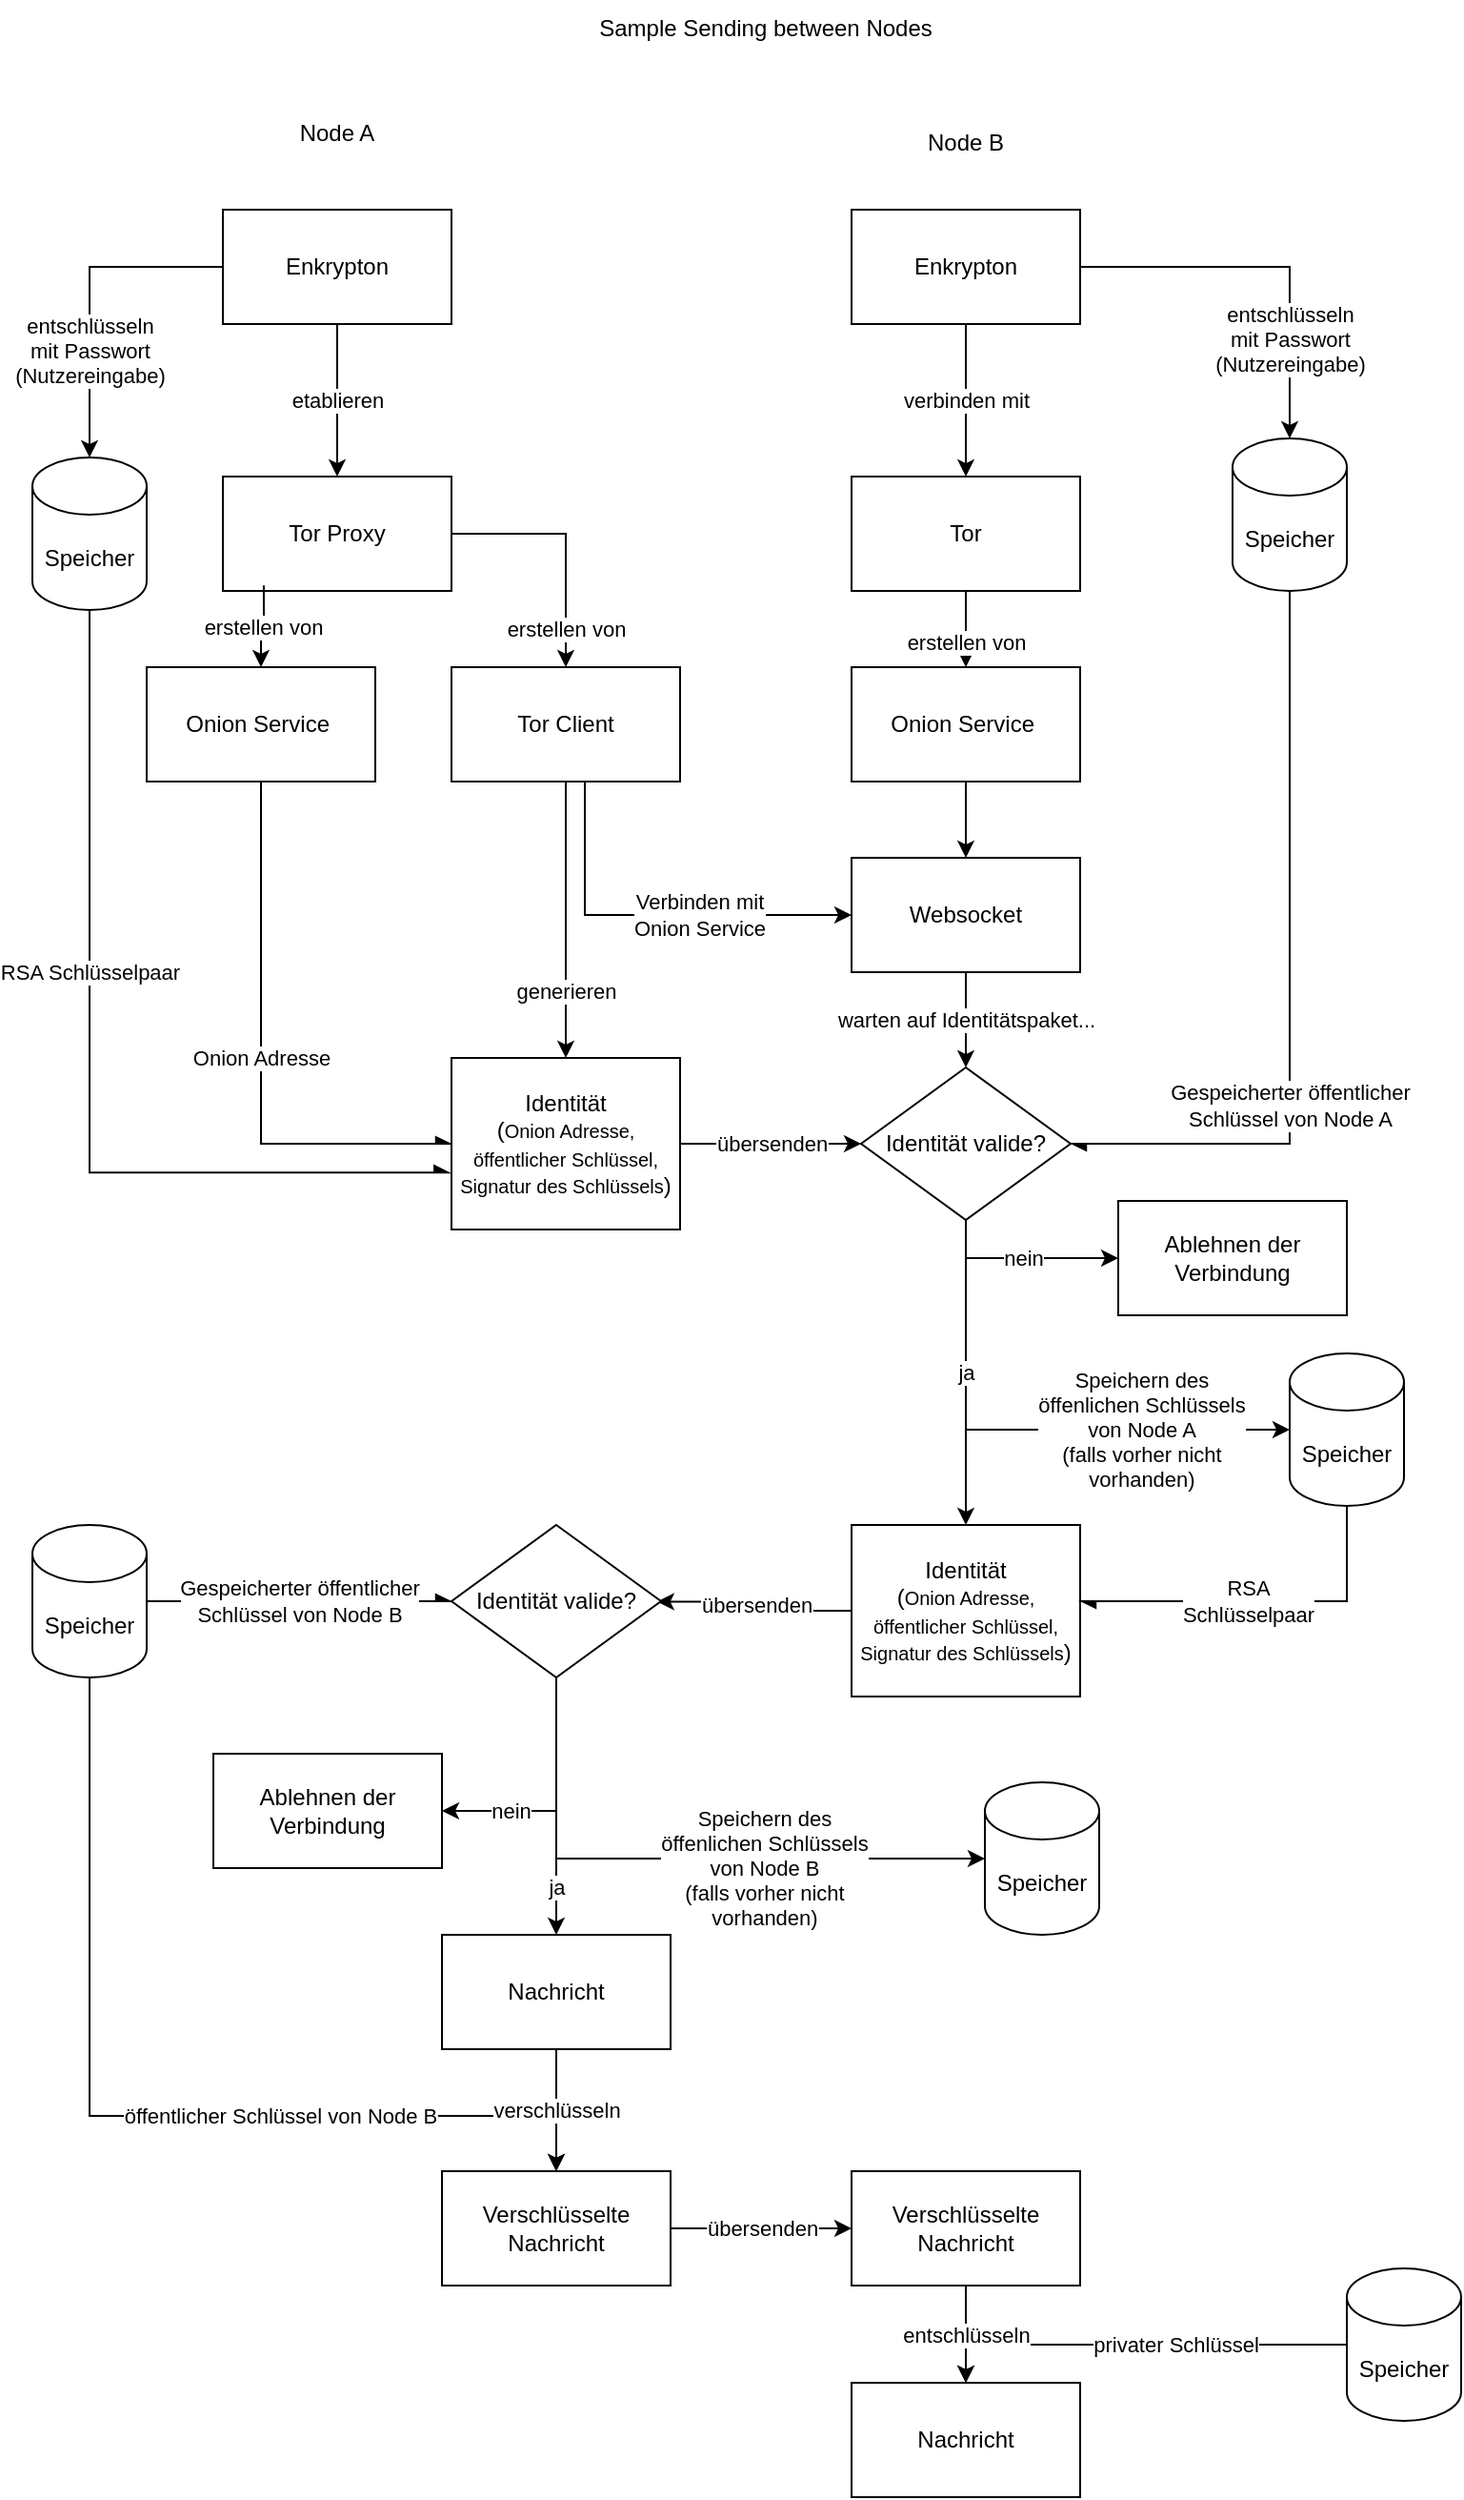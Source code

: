 <mxfile>
    <diagram name="Establishment / Send" id="-uK3i2hrdKPyG9wBFtll">
        <mxGraphModel dx="940" dy="649" grid="1" gridSize="10" guides="1" tooltips="1" connect="1" arrows="1" fold="1" page="1" pageScale="1" pageWidth="827" pageHeight="1169" math="0" shadow="0">
            <root>
                <mxCell id="0"/>
                <mxCell id="1" parent="0"/>
                <mxCell id="AR4ahCCjblPPomlc9IDJ-108" value="privater Schlüssel" style="edgeStyle=orthogonalEdgeStyle;rounded=0;orthogonalLoop=1;jettySize=auto;html=1;entryX=0.5;entryY=0;entryDx=0;entryDy=0;" parent="1" source="AR4ahCCjblPPomlc9IDJ-101" target="AR4ahCCjblPPomlc9IDJ-104" edge="1">
                    <mxGeometry x="-0.182" relative="1" as="geometry">
                        <Array as="points">
                            <mxPoint x="510" y="1260"/>
                        </Array>
                        <mxPoint as="offset"/>
                    </mxGeometry>
                </mxCell>
                <mxCell id="AR4ahCCjblPPomlc9IDJ-97" value="öffentlicher Schlüssel von Node B" style="edgeStyle=orthogonalEdgeStyle;rounded=0;orthogonalLoop=1;jettySize=auto;html=1;" parent="1" source="AR4ahCCjblPPomlc9IDJ-79" target="AR4ahCCjblPPomlc9IDJ-94" edge="1">
                    <mxGeometry x="0.309" relative="1" as="geometry">
                        <Array as="points">
                            <mxPoint x="50" y="1140"/>
                            <mxPoint x="295" y="1140"/>
                        </Array>
                        <mxPoint as="offset"/>
                    </mxGeometry>
                </mxCell>
                <mxCell id="AR4ahCCjblPPomlc9IDJ-88" value="Speichern des&lt;br&gt;öffenlichen Schlüssels&lt;br&gt;von Node A&lt;br&gt;(falls vorher nicht&lt;br&gt;vorhanden)" style="edgeStyle=orthogonalEdgeStyle;rounded=0;orthogonalLoop=1;jettySize=auto;html=1;entryX=0;entryY=0.5;entryDx=0;entryDy=0;entryPerimeter=0;" parent="1" source="AR4ahCCjblPPomlc9IDJ-66" target="AR4ahCCjblPPomlc9IDJ-86" edge="1">
                    <mxGeometry x="0.438" relative="1" as="geometry">
                        <Array as="points">
                            <mxPoint x="510" y="780"/>
                        </Array>
                        <mxPoint as="offset"/>
                    </mxGeometry>
                </mxCell>
                <mxCell id="AR4ahCCjblPPomlc9IDJ-2" value="Sample Sending between Nodes" style="text;html=1;strokeColor=none;fillColor=none;align=center;verticalAlign=middle;whiteSpace=wrap;rounded=0;" parent="1" vertex="1">
                    <mxGeometry x="300" y="30" width="210" height="30" as="geometry"/>
                </mxCell>
                <mxCell id="AR4ahCCjblPPomlc9IDJ-3" value="Node A" style="text;html=1;strokeColor=none;fillColor=none;align=center;verticalAlign=middle;whiteSpace=wrap;rounded=0;" parent="1" vertex="1">
                    <mxGeometry x="150" y="90" width="60" height="20" as="geometry"/>
                </mxCell>
                <mxCell id="AR4ahCCjblPPomlc9IDJ-4" value="Node B" style="text;html=1;strokeColor=none;fillColor=none;align=center;verticalAlign=middle;whiteSpace=wrap;rounded=0;" parent="1" vertex="1">
                    <mxGeometry x="480" y="90" width="60" height="30" as="geometry"/>
                </mxCell>
                <mxCell id="AR4ahCCjblPPomlc9IDJ-7" value="etablieren" style="edgeStyle=orthogonalEdgeStyle;rounded=0;orthogonalLoop=1;jettySize=auto;html=1;entryX=0.5;entryY=0;entryDx=0;entryDy=0;" parent="1" source="AR4ahCCjblPPomlc9IDJ-5" target="AR4ahCCjblPPomlc9IDJ-6" edge="1">
                    <mxGeometry relative="1" as="geometry"/>
                </mxCell>
                <mxCell id="AR4ahCCjblPPomlc9IDJ-5" value="Enkrypton" style="rounded=0;whiteSpace=wrap;html=1;" parent="1" vertex="1">
                    <mxGeometry x="120" y="140" width="120" height="60" as="geometry"/>
                </mxCell>
                <mxCell id="AR4ahCCjblPPomlc9IDJ-39" value="erstellen von" style="edgeStyle=orthogonalEdgeStyle;rounded=0;orthogonalLoop=1;jettySize=auto;html=1;" parent="1" source="AR4ahCCjblPPomlc9IDJ-6" target="AR4ahCCjblPPomlc9IDJ-37" edge="1">
                    <mxGeometry x="0.692" relative="1" as="geometry">
                        <Array as="points">
                            <mxPoint x="300" y="310"/>
                        </Array>
                        <mxPoint as="offset"/>
                    </mxGeometry>
                </mxCell>
                <mxCell id="AR4ahCCjblPPomlc9IDJ-6" value="Tor Proxy" style="rounded=0;whiteSpace=wrap;html=1;" parent="1" vertex="1">
                    <mxGeometry x="120" y="280" width="120" height="60" as="geometry"/>
                </mxCell>
                <mxCell id="AR4ahCCjblPPomlc9IDJ-19" value="erstellen von" style="edgeStyle=orthogonalEdgeStyle;rounded=0;orthogonalLoop=1;jettySize=auto;html=1;exitX=0.179;exitY=0.952;exitDx=0;exitDy=0;exitPerimeter=0;" parent="1" source="AR4ahCCjblPPomlc9IDJ-6" target="AR4ahCCjblPPomlc9IDJ-18" edge="1">
                    <mxGeometry relative="1" as="geometry">
                        <mxPoint x="140.032" y="390" as="sourcePoint"/>
                        <mxPoint x="410" y="530" as="targetPoint"/>
                    </mxGeometry>
                </mxCell>
                <mxCell id="AR4ahCCjblPPomlc9IDJ-28" value="Onion Adresse" style="edgeStyle=orthogonalEdgeStyle;rounded=0;orthogonalLoop=1;jettySize=auto;html=1;entryX=0;entryY=0.5;entryDx=0;entryDy=0;endArrow=async;endFill=1;" parent="1" source="AR4ahCCjblPPomlc9IDJ-18" target="AR4ahCCjblPPomlc9IDJ-54" edge="1">
                    <mxGeometry relative="1" as="geometry">
                        <mxPoint x="140" y="585" as="targetPoint"/>
                        <Array as="points">
                            <mxPoint x="140" y="630"/>
                        </Array>
                    </mxGeometry>
                </mxCell>
                <mxCell id="AR4ahCCjblPPomlc9IDJ-18" value="Onion Service&amp;nbsp;" style="rounded=0;whiteSpace=wrap;html=1;" parent="1" vertex="1">
                    <mxGeometry x="80" y="380" width="120" height="60" as="geometry"/>
                </mxCell>
                <mxCell id="AR4ahCCjblPPomlc9IDJ-22" value="verbinden mit" style="edgeStyle=orthogonalEdgeStyle;rounded=0;orthogonalLoop=1;jettySize=auto;html=1;entryX=0.5;entryY=0;entryDx=0;entryDy=0;" parent="1" source="AR4ahCCjblPPomlc9IDJ-23" target="AR4ahCCjblPPomlc9IDJ-24" edge="1">
                    <mxGeometry relative="1" as="geometry"/>
                </mxCell>
                <mxCell id="AR4ahCCjblPPomlc9IDJ-23" value="Enkrypton" style="rounded=0;whiteSpace=wrap;html=1;" parent="1" vertex="1">
                    <mxGeometry x="450" y="140" width="120" height="60" as="geometry"/>
                </mxCell>
                <mxCell id="AR4ahCCjblPPomlc9IDJ-24" value="Tor" style="rounded=0;whiteSpace=wrap;html=1;" parent="1" vertex="1">
                    <mxGeometry x="450" y="280" width="120" height="60" as="geometry"/>
                </mxCell>
                <mxCell id="AR4ahCCjblPPomlc9IDJ-25" value="erstellen von" style="edgeStyle=orthogonalEdgeStyle;rounded=0;orthogonalLoop=1;jettySize=auto;html=1;" parent="1" source="AR4ahCCjblPPomlc9IDJ-24" target="AR4ahCCjblPPomlc9IDJ-26" edge="1">
                    <mxGeometry x="0.333" relative="1" as="geometry">
                        <mxPoint x="510" y="320" as="sourcePoint"/>
                        <mxPoint x="780" y="440" as="targetPoint"/>
                        <Array as="points"/>
                        <mxPoint as="offset"/>
                    </mxGeometry>
                </mxCell>
                <mxCell id="AR4ahCCjblPPomlc9IDJ-45" style="edgeStyle=orthogonalEdgeStyle;rounded=0;orthogonalLoop=1;jettySize=auto;html=1;" parent="1" source="AR4ahCCjblPPomlc9IDJ-26" target="AR4ahCCjblPPomlc9IDJ-42" edge="1">
                    <mxGeometry relative="1" as="geometry"/>
                </mxCell>
                <mxCell id="AR4ahCCjblPPomlc9IDJ-26" value="Onion Service&amp;nbsp;" style="rounded=0;whiteSpace=wrap;html=1;" parent="1" vertex="1">
                    <mxGeometry x="450" y="380" width="120" height="60" as="geometry"/>
                </mxCell>
                <mxCell id="AR4ahCCjblPPomlc9IDJ-40" value="RSA Schlüsselpaar" style="edgeStyle=orthogonalEdgeStyle;rounded=0;orthogonalLoop=1;jettySize=auto;html=1;entryX=-0.007;entryY=0.668;entryDx=0;entryDy=0;entryPerimeter=0;endArrow=async;endFill=1;" parent="1" source="AR4ahCCjblPPomlc9IDJ-30" target="AR4ahCCjblPPomlc9IDJ-54" edge="1">
                    <mxGeometry x="-0.215" relative="1" as="geometry">
                        <mxPoint x="80" y="630" as="targetPoint"/>
                        <Array as="points">
                            <mxPoint x="50" y="645"/>
                        </Array>
                        <mxPoint as="offset"/>
                    </mxGeometry>
                </mxCell>
                <mxCell id="AR4ahCCjblPPomlc9IDJ-30" value="Speicher" style="shape=cylinder3;whiteSpace=wrap;html=1;boundedLbl=1;backgroundOutline=1;size=15;" parent="1" vertex="1">
                    <mxGeometry x="20" y="270" width="60" height="80" as="geometry"/>
                </mxCell>
                <mxCell id="AR4ahCCjblPPomlc9IDJ-31" value="entschlüsseln&lt;br&gt;mit Passwort&lt;br&gt;(Nutzereingabe)" style="edgeStyle=orthogonalEdgeStyle;rounded=0;orthogonalLoop=1;jettySize=auto;html=1;entryX=0.5;entryY=0;entryDx=0;entryDy=0;entryPerimeter=0;" parent="1" source="AR4ahCCjblPPomlc9IDJ-5" target="AR4ahCCjblPPomlc9IDJ-30" edge="1">
                    <mxGeometry x="0.333" relative="1" as="geometry">
                        <mxPoint as="offset"/>
                    </mxGeometry>
                </mxCell>
                <mxCell id="AR4ahCCjblPPomlc9IDJ-34" value="Speicher" style="shape=cylinder3;whiteSpace=wrap;html=1;boundedLbl=1;backgroundOutline=1;size=15;" parent="1" vertex="1">
                    <mxGeometry x="650" y="260" width="60" height="80" as="geometry"/>
                </mxCell>
                <mxCell id="AR4ahCCjblPPomlc9IDJ-35" value="entschlüsseln&lt;br&gt;mit Passwort&lt;br&gt;(Nutzereingabe)" style="edgeStyle=orthogonalEdgeStyle;rounded=0;orthogonalLoop=1;jettySize=auto;html=1;entryX=0.5;entryY=0;entryDx=0;entryDy=0;entryPerimeter=0;" parent="1" source="AR4ahCCjblPPomlc9IDJ-23" target="AR4ahCCjblPPomlc9IDJ-34" edge="1">
                    <mxGeometry x="0.474" relative="1" as="geometry">
                        <mxPoint x="720" y="150" as="sourcePoint"/>
                        <mxPoint as="offset"/>
                    </mxGeometry>
                </mxCell>
                <mxCell id="AR4ahCCjblPPomlc9IDJ-44" value="Verbinden mit&lt;br&gt;Onion Service" style="edgeStyle=orthogonalEdgeStyle;rounded=0;orthogonalLoop=1;jettySize=auto;html=1;entryX=0;entryY=0.5;entryDx=0;entryDy=0;" parent="1" source="AR4ahCCjblPPomlc9IDJ-37" target="AR4ahCCjblPPomlc9IDJ-42" edge="1">
                    <mxGeometry x="0.238" relative="1" as="geometry">
                        <Array as="points">
                            <mxPoint x="310" y="510"/>
                        </Array>
                        <mxPoint as="offset"/>
                    </mxGeometry>
                </mxCell>
                <mxCell id="AR4ahCCjblPPomlc9IDJ-55" value="generieren" style="edgeStyle=orthogonalEdgeStyle;rounded=0;orthogonalLoop=1;jettySize=auto;html=1;" parent="1" source="AR4ahCCjblPPomlc9IDJ-37" target="AR4ahCCjblPPomlc9IDJ-54" edge="1">
                    <mxGeometry x="0.517" relative="1" as="geometry">
                        <mxPoint as="offset"/>
                    </mxGeometry>
                </mxCell>
                <mxCell id="AR4ahCCjblPPomlc9IDJ-37" value="Tor Client" style="rounded=0;whiteSpace=wrap;html=1;" parent="1" vertex="1">
                    <mxGeometry x="240" y="380" width="120" height="60" as="geometry"/>
                </mxCell>
                <mxCell id="AR4ahCCjblPPomlc9IDJ-76" value="warten auf Identitätspaket..." style="edgeStyle=orthogonalEdgeStyle;rounded=0;orthogonalLoop=1;jettySize=auto;html=1;entryX=0.5;entryY=0;entryDx=0;entryDy=0;" parent="1" source="AR4ahCCjblPPomlc9IDJ-42" target="AR4ahCCjblPPomlc9IDJ-66" edge="1">
                    <mxGeometry relative="1" as="geometry"/>
                </mxCell>
                <mxCell id="AR4ahCCjblPPomlc9IDJ-42" value="Websocket" style="rounded=0;whiteSpace=wrap;html=1;" parent="1" vertex="1">
                    <mxGeometry x="450" y="480" width="120" height="60" as="geometry"/>
                </mxCell>
                <mxCell id="AR4ahCCjblPPomlc9IDJ-50" value="Gespeicherter öffentlicher&lt;br&gt;Schlüssel von Node A" style="edgeStyle=orthogonalEdgeStyle;rounded=0;orthogonalLoop=1;jettySize=auto;html=1;entryX=1;entryY=0.5;entryDx=0;entryDy=0;endArrow=async;endFill=1;exitX=0.5;exitY=1;exitDx=0;exitDy=0;exitPerimeter=0;" parent="1" source="AR4ahCCjblPPomlc9IDJ-34" target="AR4ahCCjblPPomlc9IDJ-66" edge="1">
                    <mxGeometry x="0.333" relative="1" as="geometry">
                        <mxPoint x="570" y="615" as="targetPoint"/>
                        <mxPoint as="offset"/>
                    </mxGeometry>
                </mxCell>
                <mxCell id="AR4ahCCjblPPomlc9IDJ-60" value="übersenden" style="edgeStyle=orthogonalEdgeStyle;rounded=0;orthogonalLoop=1;jettySize=auto;html=1;entryX=0.981;entryY=0.503;entryDx=0;entryDy=0;entryPerimeter=0;" parent="1" source="AR4ahCCjblPPomlc9IDJ-53" target="AR4ahCCjblPPomlc9IDJ-75" edge="1">
                    <mxGeometry relative="1" as="geometry">
                        <mxPoint x="360.0" y="915" as="targetPoint"/>
                    </mxGeometry>
                </mxCell>
                <mxCell id="AR4ahCCjblPPomlc9IDJ-53" value="Identität&lt;br&gt;(&lt;font style=&quot;font-size: 10px;&quot;&gt;Onion Adresse, öffentlicher Schlüssel,&lt;br&gt;Signatur des Schlüssels&lt;/font&gt;)" style="rounded=0;whiteSpace=wrap;html=1;" parent="1" vertex="1">
                    <mxGeometry x="450" y="830" width="120" height="90" as="geometry"/>
                </mxCell>
                <mxCell id="AR4ahCCjblPPomlc9IDJ-56" value="übersenden" style="edgeStyle=orthogonalEdgeStyle;rounded=0;orthogonalLoop=1;jettySize=auto;html=1;entryX=0;entryY=0.5;entryDx=0;entryDy=0;" parent="1" source="AR4ahCCjblPPomlc9IDJ-54" target="AR4ahCCjblPPomlc9IDJ-66" edge="1">
                    <mxGeometry relative="1" as="geometry">
                        <mxPoint x="410" y="680" as="targetPoint"/>
                    </mxGeometry>
                </mxCell>
                <mxCell id="AR4ahCCjblPPomlc9IDJ-54" value="Identität&lt;br&gt;(&lt;font style=&quot;font-size: 10px;&quot;&gt;Onion Adresse, öffentlicher Schlüssel,&lt;br&gt;Signatur des Schlüssels&lt;/font&gt;)" style="rounded=0;whiteSpace=wrap;html=1;" parent="1" vertex="1">
                    <mxGeometry x="240" y="585" width="120" height="90" as="geometry"/>
                </mxCell>
                <mxCell id="AR4ahCCjblPPomlc9IDJ-68" value="nein" style="edgeStyle=orthogonalEdgeStyle;rounded=0;orthogonalLoop=1;jettySize=auto;html=1;entryX=0;entryY=0.5;entryDx=0;entryDy=0;" parent="1" source="AR4ahCCjblPPomlc9IDJ-66" target="AR4ahCCjblPPomlc9IDJ-69" edge="1">
                    <mxGeometry relative="1" as="geometry">
                        <mxPoint x="540" y="690" as="targetPoint"/>
                        <Array as="points">
                            <mxPoint x="510" y="690"/>
                        </Array>
                    </mxGeometry>
                </mxCell>
                <mxCell id="AR4ahCCjblPPomlc9IDJ-71" value="ja" style="edgeStyle=orthogonalEdgeStyle;rounded=0;orthogonalLoop=1;jettySize=auto;html=1;" parent="1" source="AR4ahCCjblPPomlc9IDJ-66" target="AR4ahCCjblPPomlc9IDJ-53" edge="1">
                    <mxGeometry relative="1" as="geometry">
                        <mxPoint as="offset"/>
                    </mxGeometry>
                </mxCell>
                <mxCell id="AR4ahCCjblPPomlc9IDJ-66" value="Identität valide?" style="rhombus;whiteSpace=wrap;html=1;" parent="1" vertex="1">
                    <mxGeometry x="455" y="590" width="110" height="80" as="geometry"/>
                </mxCell>
                <mxCell id="AR4ahCCjblPPomlc9IDJ-69" value="Ablehnen der Verbindung" style="rounded=0;whiteSpace=wrap;html=1;" parent="1" vertex="1">
                    <mxGeometry x="590" y="660" width="120" height="60" as="geometry"/>
                </mxCell>
                <mxCell id="AR4ahCCjblPPomlc9IDJ-72" style="edgeStyle=orthogonalEdgeStyle;rounded=0;orthogonalLoop=1;jettySize=auto;html=1;exitX=0.5;exitY=1;exitDx=0;exitDy=0;exitPerimeter=0;endArrow=async;endFill=1;" parent="1" source="AR4ahCCjblPPomlc9IDJ-86" target="AR4ahCCjblPPomlc9IDJ-53" edge="1">
                    <mxGeometry relative="1" as="geometry">
                        <mxPoint x="680" y="875" as="sourcePoint"/>
                        <Array as="points">
                            <mxPoint x="710" y="870"/>
                        </Array>
                    </mxGeometry>
                </mxCell>
                <mxCell id="AR4ahCCjblPPomlc9IDJ-73" value="RSA&lt;br&gt;Schlüsselpaar" style="edgeLabel;html=1;align=center;verticalAlign=middle;resizable=0;points=[];" parent="AR4ahCCjblPPomlc9IDJ-72" vertex="1" connectable="0">
                    <mxGeometry x="0.198" y="-3" relative="1" as="geometry">
                        <mxPoint x="12" y="3" as="offset"/>
                    </mxGeometry>
                </mxCell>
                <mxCell id="AR4ahCCjblPPomlc9IDJ-82" value="nein" style="edgeStyle=orthogonalEdgeStyle;rounded=0;orthogonalLoop=1;jettySize=auto;html=1;entryX=1;entryY=0.5;entryDx=0;entryDy=0;exitX=0.5;exitY=1;exitDx=0;exitDy=0;" parent="1" source="AR4ahCCjblPPomlc9IDJ-75" target="AR4ahCCjblPPomlc9IDJ-77" edge="1">
                    <mxGeometry x="0.448" relative="1" as="geometry">
                        <mxPoint as="offset"/>
                    </mxGeometry>
                </mxCell>
                <mxCell id="AR4ahCCjblPPomlc9IDJ-91" value="ja" style="edgeStyle=orthogonalEdgeStyle;rounded=0;orthogonalLoop=1;jettySize=auto;html=1;" parent="1" source="AR4ahCCjblPPomlc9IDJ-75" target="AR4ahCCjblPPomlc9IDJ-90" edge="1">
                    <mxGeometry x="0.63" relative="1" as="geometry">
                        <mxPoint as="offset"/>
                    </mxGeometry>
                </mxCell>
                <mxCell id="AR4ahCCjblPPomlc9IDJ-75" value="Identität valide?" style="rhombus;whiteSpace=wrap;html=1;" parent="1" vertex="1">
                    <mxGeometry x="240" y="830" width="110" height="80" as="geometry"/>
                </mxCell>
                <mxCell id="AR4ahCCjblPPomlc9IDJ-77" value="Ablehnen der Verbindung" style="rounded=0;whiteSpace=wrap;html=1;" parent="1" vertex="1">
                    <mxGeometry x="115" y="950" width="120" height="60" as="geometry"/>
                </mxCell>
                <mxCell id="2" value="Gespeicherter öffentlicher&lt;br&gt;Schlüssel von Node B" style="edgeStyle=none;hachureGap=4;html=1;fontFamily=Helvetica;fontSource=https%3A%2F%2Ffonts.googleapis.com%2Fcss%3Ffamily%3DArchitects%2BDaughter;fontSize=11;endArrow=async;rounded=0;endFill=1;" edge="1" parent="1" source="AR4ahCCjblPPomlc9IDJ-79" target="AR4ahCCjblPPomlc9IDJ-75">
                    <mxGeometry relative="1" as="geometry"/>
                </mxCell>
                <mxCell id="AR4ahCCjblPPomlc9IDJ-79" value="Speicher" style="shape=cylinder3;whiteSpace=wrap;html=1;boundedLbl=1;backgroundOutline=1;size=15;" parent="1" vertex="1">
                    <mxGeometry x="20" y="830" width="60" height="80" as="geometry"/>
                </mxCell>
                <mxCell id="AR4ahCCjblPPomlc9IDJ-86" value="Speicher" style="shape=cylinder3;whiteSpace=wrap;html=1;boundedLbl=1;backgroundOutline=1;size=15;" parent="1" vertex="1">
                    <mxGeometry x="680" y="740" width="60" height="80" as="geometry"/>
                </mxCell>
                <mxCell id="AR4ahCCjblPPomlc9IDJ-96" value="verschlüsseln" style="edgeStyle=orthogonalEdgeStyle;rounded=0;orthogonalLoop=1;jettySize=auto;html=1;entryX=0.5;entryY=0;entryDx=0;entryDy=0;" parent="1" source="AR4ahCCjblPPomlc9IDJ-90" target="AR4ahCCjblPPomlc9IDJ-94" edge="1">
                    <mxGeometry relative="1" as="geometry"/>
                </mxCell>
                <mxCell id="AR4ahCCjblPPomlc9IDJ-90" value="Nachricht" style="whiteSpace=wrap;html=1;" parent="1" vertex="1">
                    <mxGeometry x="235" y="1045" width="120" height="60" as="geometry"/>
                </mxCell>
                <mxCell id="AR4ahCCjblPPomlc9IDJ-100" value="übersenden" style="edgeStyle=orthogonalEdgeStyle;rounded=0;orthogonalLoop=1;jettySize=auto;html=1;entryX=0;entryY=0.5;entryDx=0;entryDy=0;" parent="1" source="AR4ahCCjblPPomlc9IDJ-94" target="AR4ahCCjblPPomlc9IDJ-99" edge="1">
                    <mxGeometry relative="1" as="geometry"/>
                </mxCell>
                <mxCell id="AR4ahCCjblPPomlc9IDJ-94" value="Verschlüsselte Nachricht" style="rounded=0;whiteSpace=wrap;html=1;" parent="1" vertex="1">
                    <mxGeometry x="235" y="1169" width="120" height="60" as="geometry"/>
                </mxCell>
                <mxCell id="AR4ahCCjblPPomlc9IDJ-105" value="entschlüsseln" style="edgeStyle=orthogonalEdgeStyle;rounded=0;orthogonalLoop=1;jettySize=auto;html=1;" parent="1" source="AR4ahCCjblPPomlc9IDJ-99" target="AR4ahCCjblPPomlc9IDJ-104" edge="1">
                    <mxGeometry relative="1" as="geometry"/>
                </mxCell>
                <mxCell id="AR4ahCCjblPPomlc9IDJ-99" value="Verschlüsselte Nachricht" style="rounded=0;whiteSpace=wrap;html=1;" parent="1" vertex="1">
                    <mxGeometry x="450" y="1169" width="120" height="60" as="geometry"/>
                </mxCell>
                <mxCell id="AR4ahCCjblPPomlc9IDJ-101" value="Speicher" style="shape=cylinder3;whiteSpace=wrap;html=1;boundedLbl=1;backgroundOutline=1;size=15;" parent="1" vertex="1">
                    <mxGeometry x="710" y="1220" width="60" height="80" as="geometry"/>
                </mxCell>
                <mxCell id="AR4ahCCjblPPomlc9IDJ-104" value="Nachricht" style="rounded=0;whiteSpace=wrap;html=1;" parent="1" vertex="1">
                    <mxGeometry x="450" y="1280" width="120" height="60" as="geometry"/>
                </mxCell>
                <mxCell id="AR4ahCCjblPPomlc9IDJ-109" value="Speichern des&lt;br&gt;öffenlichen Schlüssels&lt;br&gt;von Node B&lt;br&gt;(falls vorher nicht&lt;br&gt;vorhanden)" style="edgeStyle=orthogonalEdgeStyle;rounded=0;orthogonalLoop=1;jettySize=auto;html=1;entryX=0;entryY=0.5;entryDx=0;entryDy=0;entryPerimeter=0;exitX=0.5;exitY=1;exitDx=0;exitDy=0;" parent="1" source="AR4ahCCjblPPomlc9IDJ-75" target="AR4ahCCjblPPomlc9IDJ-110" edge="1">
                    <mxGeometry x="0.273" y="-5" relative="1" as="geometry">
                        <mxPoint x="360" y="895" as="sourcePoint"/>
                        <mxPoint as="offset"/>
                    </mxGeometry>
                </mxCell>
                <mxCell id="AR4ahCCjblPPomlc9IDJ-110" value="Speicher" style="shape=cylinder3;whiteSpace=wrap;html=1;boundedLbl=1;backgroundOutline=1;size=15;" parent="1" vertex="1">
                    <mxGeometry x="520" y="965" width="60" height="80" as="geometry"/>
                </mxCell>
            </root>
        </mxGraphModel>
    </diagram>
</mxfile>
